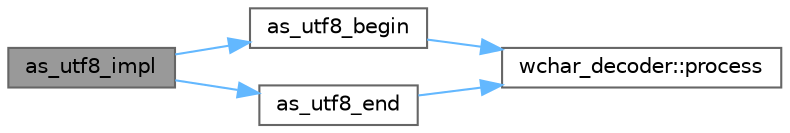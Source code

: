 digraph "as_utf8_impl"
{
 // INTERACTIVE_SVG=YES
 // LATEX_PDF_SIZE
  bgcolor="transparent";
  edge [fontname=Helvetica,fontsize=10,labelfontname=Helvetica,labelfontsize=10];
  node [fontname=Helvetica,fontsize=10,shape=box,height=0.2,width=0.4];
  rankdir="LR";
  Node1 [id="Node000001",label="as_utf8_impl",height=0.2,width=0.4,color="gray40", fillcolor="grey60", style="filled", fontcolor="black",tooltip=" "];
  Node1 -> Node2 [id="edge1_Node000001_Node000002",color="steelblue1",style="solid",tooltip=" "];
  Node2 [id="Node000002",label="as_utf8_begin",height=0.2,width=0.4,color="grey40", fillcolor="white", style="filled",URL="$db/d20/pugixml_8cpp.html#acf5b48bb1e377e9583eec8ba0e607898",tooltip=" "];
  Node2 -> Node3 [id="edge2_Node000002_Node000003",color="steelblue1",style="solid",tooltip=" "];
  Node3 [id="Node000003",label="wchar_decoder::process",height=0.2,width=0.4,color="grey40", fillcolor="white", style="filled",URL="$d4/d9e/structwchar__decoder.html#a965801bc1ce931281e10ee153586071c",tooltip=" "];
  Node1 -> Node4 [id="edge3_Node000001_Node000004",color="steelblue1",style="solid",tooltip=" "];
  Node4 [id="Node000004",label="as_utf8_end",height=0.2,width=0.4,color="grey40", fillcolor="white", style="filled",URL="$db/d20/pugixml_8cpp.html#a1bc09bbcdecde39207659ed351487999",tooltip=" "];
  Node4 -> Node3 [id="edge4_Node000004_Node000003",color="steelblue1",style="solid",tooltip=" "];
}
